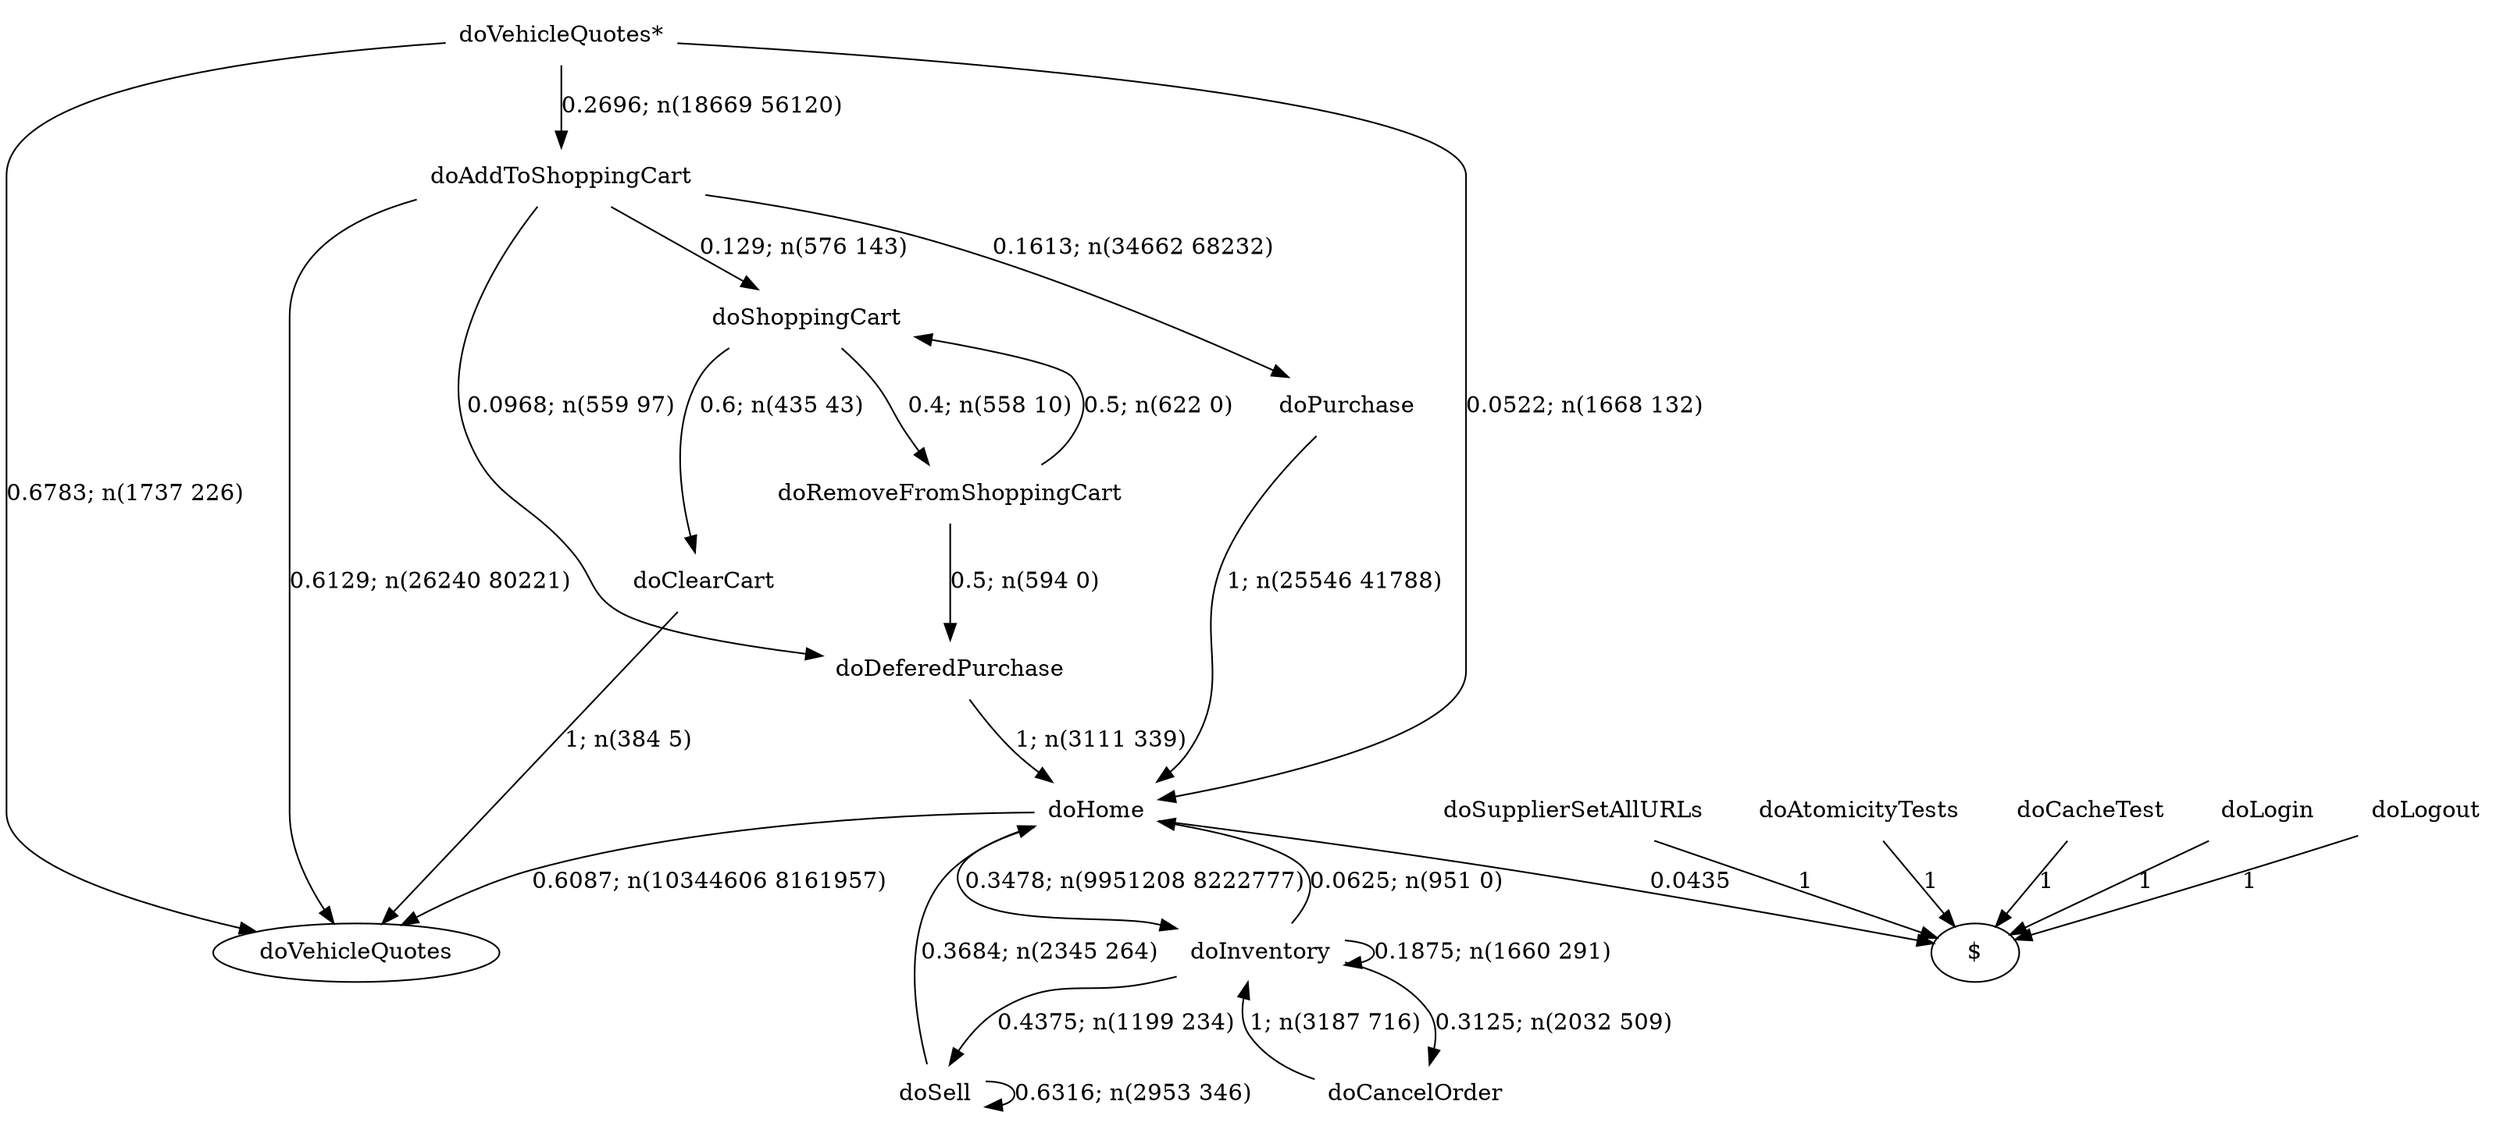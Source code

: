 digraph G {"doVehicleQuotes*" [label="doVehicleQuotes*",shape=none];"doSupplierSetAllURLs" [label="doSupplierSetAllURLs",shape=none];"doAtomicityTests" [label="doAtomicityTests",shape=none];"doCacheTest" [label="doCacheTest",shape=none];"doLogin" [label="doLogin",shape=none];"doAddToShoppingCart" [label="doAddToShoppingCart",shape=none];"doDeferedPurchase" [label="doDeferedPurchase",shape=none];"doHome" [label="doHome",shape=none];"doShoppingCart" [label="doShoppingCart",shape=none];"doClearCart" [label="doClearCart",shape=none];"doPurchase" [label="doPurchase",shape=none];"doInventory" [label="doInventory",shape=none];"doSell" [label="doSell",shape=none];"doLogout" [label="doLogout",shape=none];"doCancelOrder" [label="doCancelOrder",shape=none];"doRemoveFromShoppingCart" [label="doRemoveFromShoppingCart",shape=none];"doVehicleQuotes*"->"doVehicleQuotes" [style=solid,label="0.6783; n(1737 226)"];"doVehicleQuotes*"->"doAddToShoppingCart" [style=solid,label="0.2696; n(18669 56120)"];"doVehicleQuotes*"->"doHome" [style=solid,label="0.0522; n(1668 132)"];"doSupplierSetAllURLs"->"$" [style=solid,label="1"];"doAtomicityTests"->"$" [style=solid,label="1"];"doCacheTest"->"$" [style=solid,label="1"];"doLogin"->"$" [style=solid,label="1"];"doAddToShoppingCart"->"doVehicleQuotes" [style=solid,label="0.6129; n(26240 80221)"];"doAddToShoppingCart"->"doDeferedPurchase" [style=solid,label="0.0968; n(559 97)"];"doAddToShoppingCart"->"doShoppingCart" [style=solid,label="0.129; n(576 143)"];"doAddToShoppingCart"->"doPurchase" [style=solid,label="0.1613; n(34662 68232)"];"doDeferedPurchase"->"doHome" [style=solid,label="1; n(3111 339)"];"doHome"->"doVehicleQuotes" [style=solid,label="0.6087; n(10344606 8161957)"];"doHome"->"doInventory" [style=solid,label="0.3478; n(9951208 8222777)"];"doHome"->"$" [style=solid,label="0.0435"];"doShoppingCart"->"doClearCart" [style=solid,label="0.6; n(435 43)"];"doShoppingCart"->"doRemoveFromShoppingCart" [style=solid,label="0.4; n(558 10)"];"doClearCart"->"doVehicleQuotes" [style=solid,label="1; n(384 5)"];"doPurchase"->"doHome" [style=solid,label="1; n(25546 41788)"];"doInventory"->"doHome" [style=solid,label="0.0625; n(951 0)"];"doInventory"->"doInventory" [style=solid,label="0.1875; n(1660 291)"];"doInventory"->"doSell" [style=solid,label="0.4375; n(1199 234)"];"doInventory"->"doCancelOrder" [style=solid,label="0.3125; n(2032 509)"];"doSell"->"doHome" [style=solid,label="0.3684; n(2345 264)"];"doSell"->"doSell" [style=solid,label="0.6316; n(2953 346)"];"doLogout"->"$" [style=solid,label="1"];"doCancelOrder"->"doInventory" [style=solid,label="1; n(3187 716)"];"doRemoveFromShoppingCart"->"doDeferedPurchase" [style=solid,label="0.5; n(594 0)"];"doRemoveFromShoppingCart"->"doShoppingCart" [style=solid,label="0.5; n(622 0)"];}
